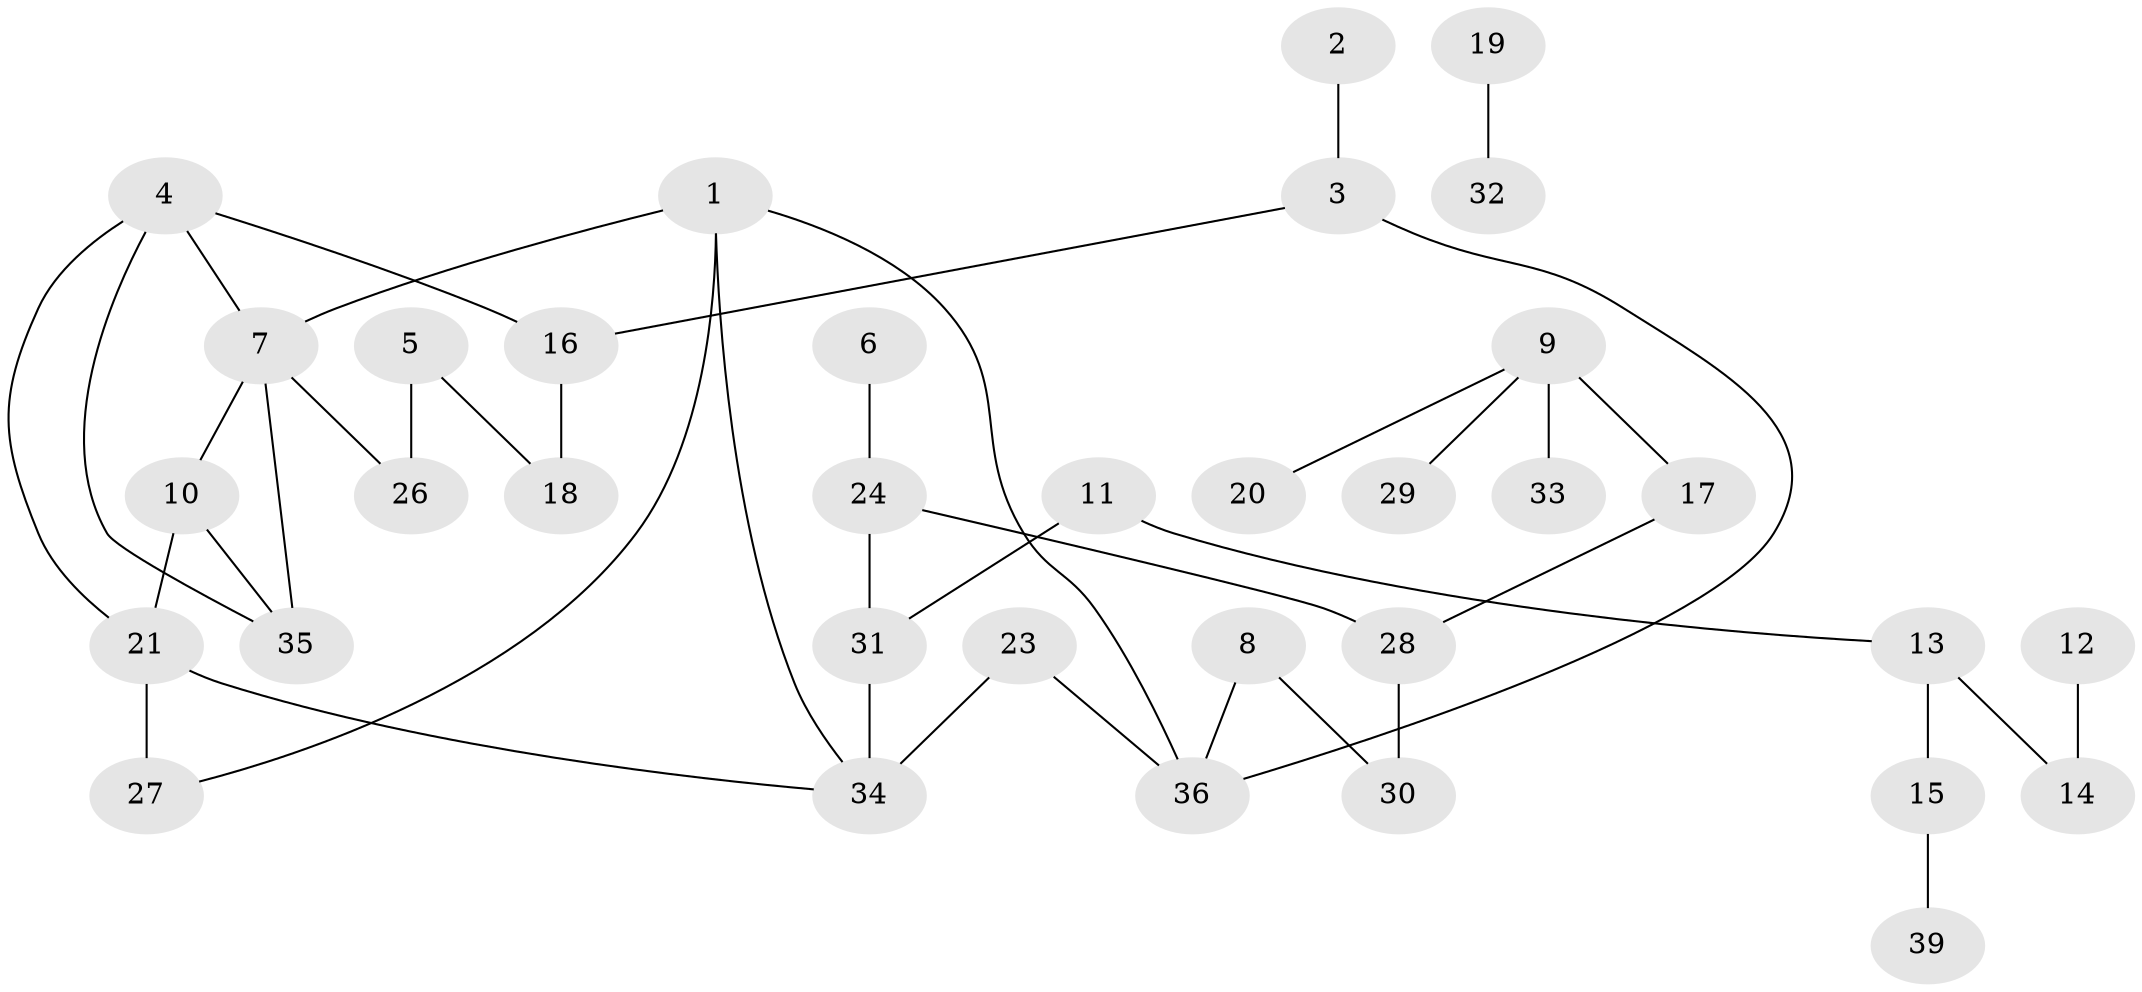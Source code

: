 // original degree distribution, {2: 0.3116883116883117, 3: 0.2597402597402597, 1: 0.2597402597402597, 4: 0.11688311688311688, 0: 0.05194805194805195}
// Generated by graph-tools (version 1.1) at 2025/48/03/04/25 22:48:35]
// undirected, 35 vertices, 42 edges
graph export_dot {
  node [color=gray90,style=filled];
  1;
  2;
  3;
  4;
  5;
  6;
  7;
  8;
  9;
  10;
  11;
  12;
  13;
  14;
  15;
  16;
  17;
  18;
  19;
  20;
  21;
  23;
  24;
  26;
  27;
  28;
  29;
  30;
  31;
  32;
  33;
  34;
  35;
  36;
  39;
  1 -- 7 [weight=1.0];
  1 -- 27 [weight=1.0];
  1 -- 34 [weight=1.0];
  1 -- 36 [weight=1.0];
  2 -- 3 [weight=1.0];
  3 -- 16 [weight=1.0];
  3 -- 36 [weight=1.0];
  4 -- 7 [weight=1.0];
  4 -- 16 [weight=1.0];
  4 -- 21 [weight=1.0];
  4 -- 35 [weight=1.0];
  5 -- 18 [weight=1.0];
  5 -- 26 [weight=1.0];
  6 -- 24 [weight=1.0];
  7 -- 10 [weight=1.0];
  7 -- 26 [weight=1.0];
  7 -- 35 [weight=1.0];
  8 -- 30 [weight=1.0];
  8 -- 36 [weight=1.0];
  9 -- 17 [weight=1.0];
  9 -- 20 [weight=1.0];
  9 -- 29 [weight=1.0];
  9 -- 33 [weight=2.0];
  10 -- 21 [weight=1.0];
  10 -- 35 [weight=1.0];
  11 -- 13 [weight=1.0];
  11 -- 31 [weight=1.0];
  12 -- 14 [weight=1.0];
  13 -- 14 [weight=1.0];
  13 -- 15 [weight=1.0];
  15 -- 39 [weight=1.0];
  16 -- 18 [weight=1.0];
  17 -- 28 [weight=1.0];
  19 -- 32 [weight=1.0];
  21 -- 27 [weight=2.0];
  21 -- 34 [weight=1.0];
  23 -- 34 [weight=2.0];
  23 -- 36 [weight=1.0];
  24 -- 28 [weight=1.0];
  24 -- 31 [weight=1.0];
  28 -- 30 [weight=1.0];
  31 -- 34 [weight=1.0];
}
